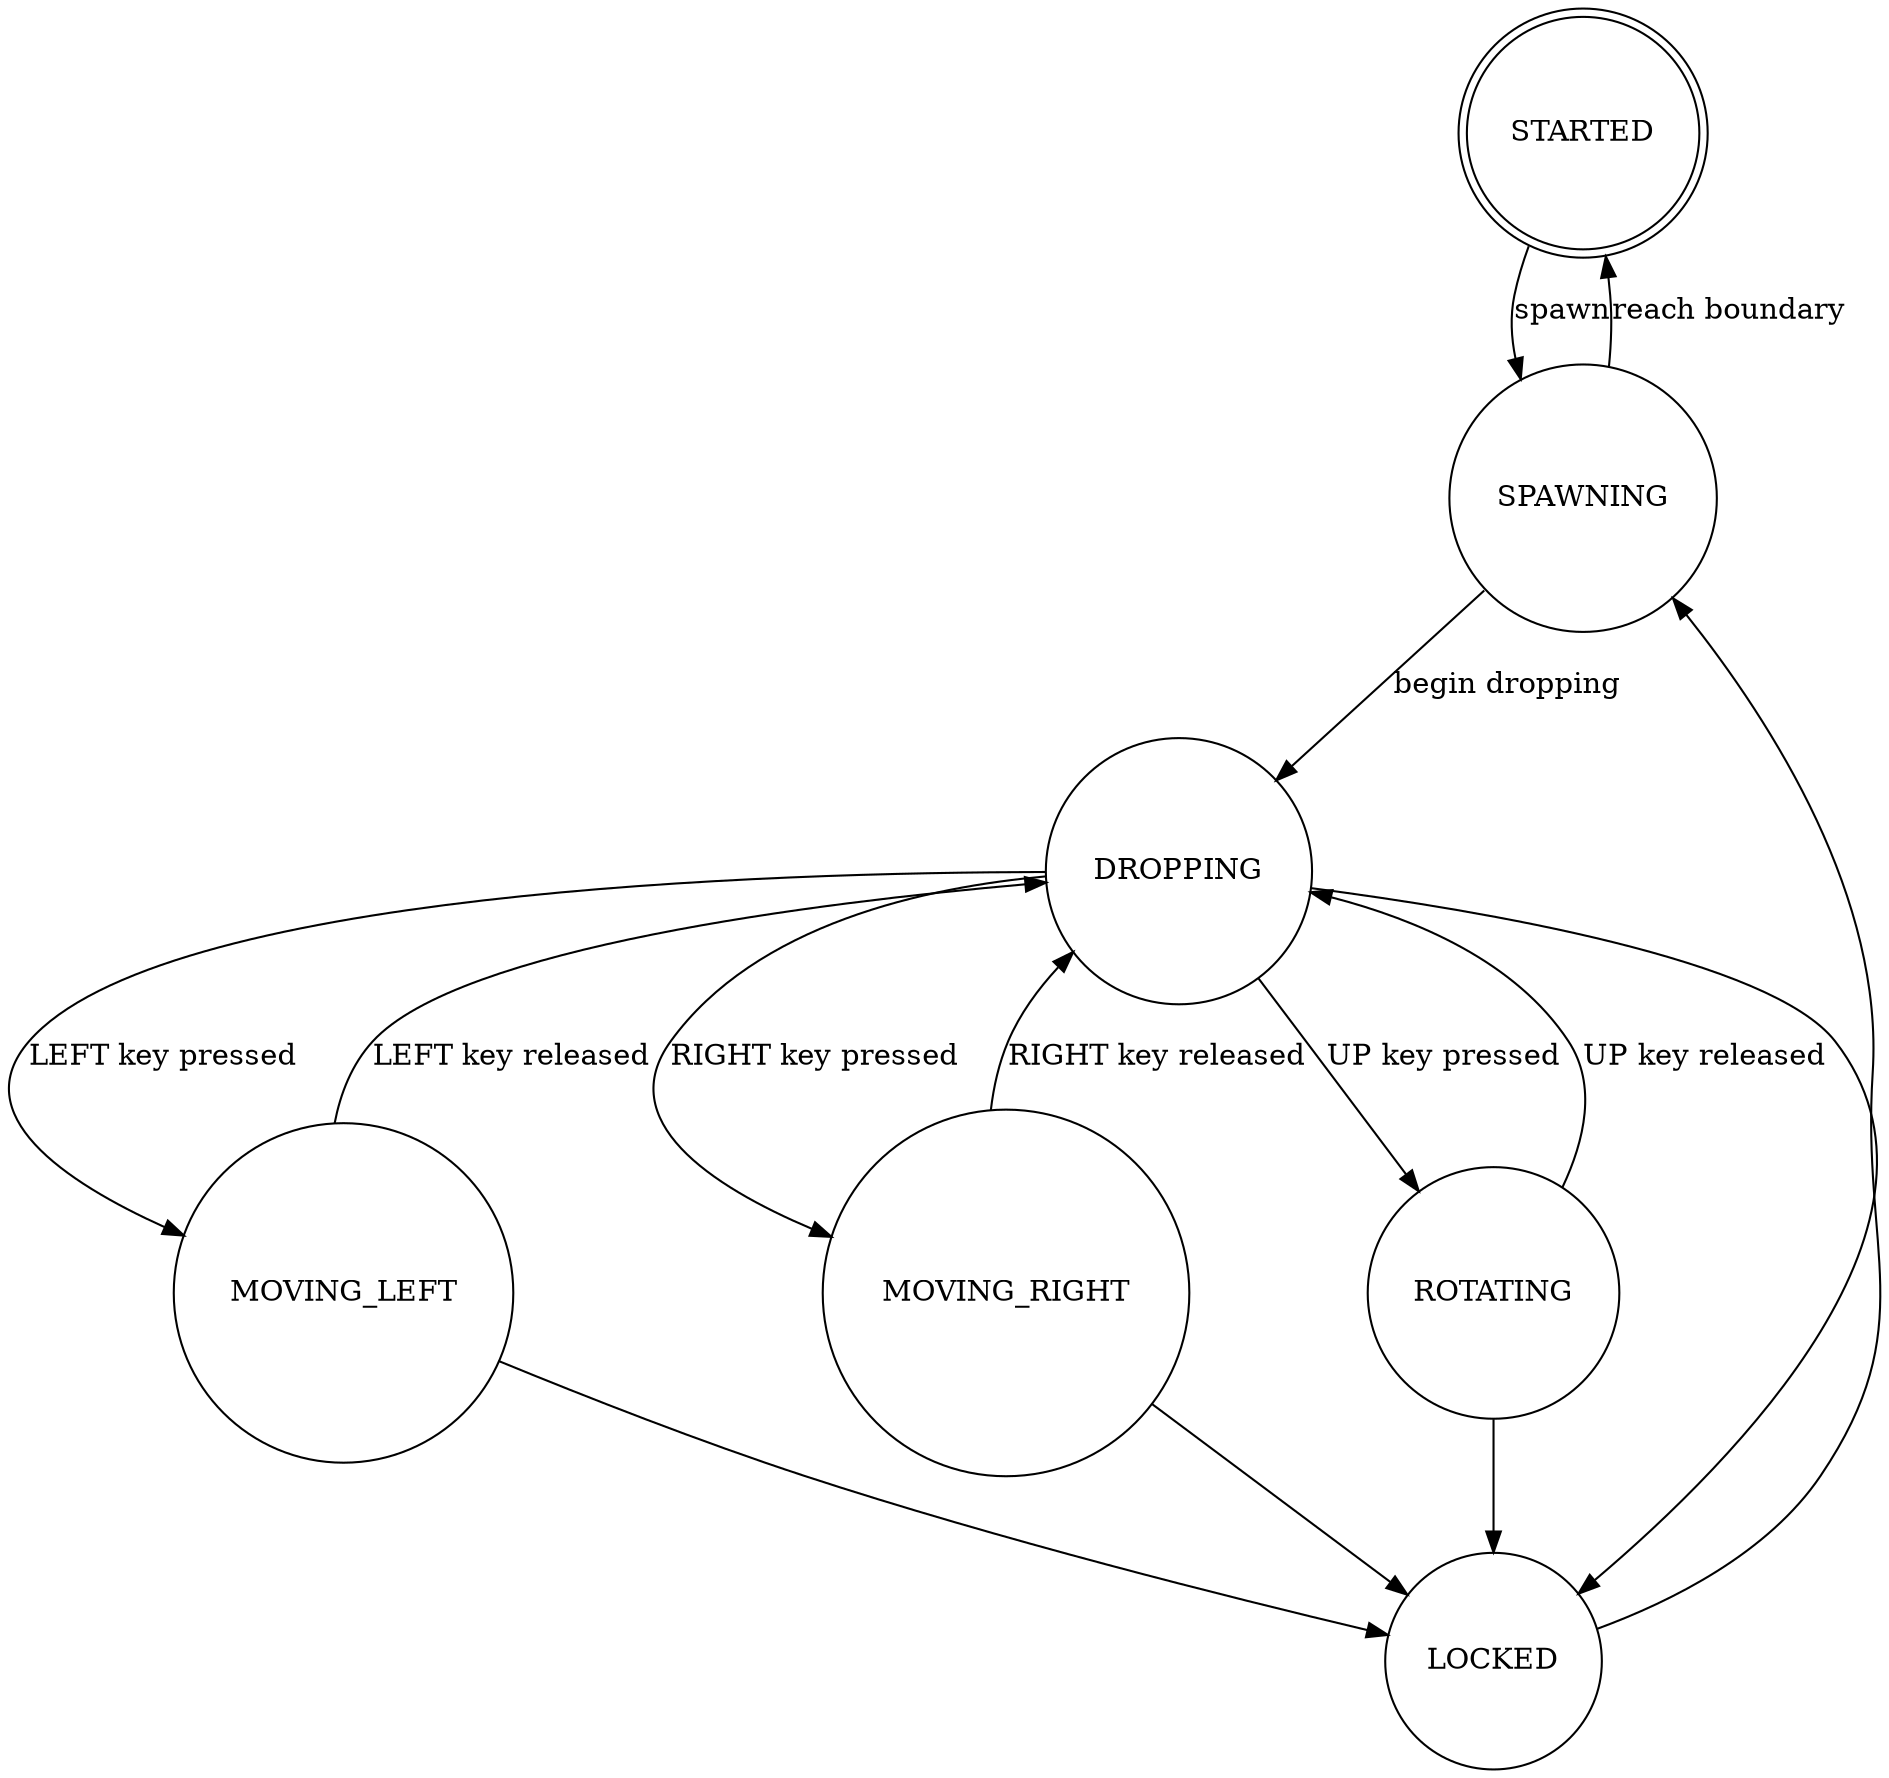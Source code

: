 digraph finite_state_machine {
    rankdir =TB 
    
    node [shape = doublecircle]; STARTED; 
    node [shape = circle];

    STARTED -> SPAWNING [ label = "spawn" ];
    SPAWNING -> STARTED [label = "reach boundary"];
    SPAWNING -> DROPPING [label = "begin dropping"];
    DROPPING -> MOVING_LEFT [label = "LEFT key pressed"];
    MOVING_LEFT -> DROPPING [label = "LEFT key released"]; 
    DROPPING -> MOVING_RIGHT [label = "RIGHT key pressed"];
    MOVING_RIGHT -> DROPPING [label = "RIGHT key released"];
    DROPPING -> ROTATING  [label = "UP key pressed"];
    ROTATING -> DROPPING [label = "UP key released"];
    LOCKED -> SPAWNING;
    DROPPING -> LOCKED;
    MOVING_LEFT -> LOCKED;
    MOVING_RIGHT -> LOCKED;
    ROTATING -> LOCKED;
}
